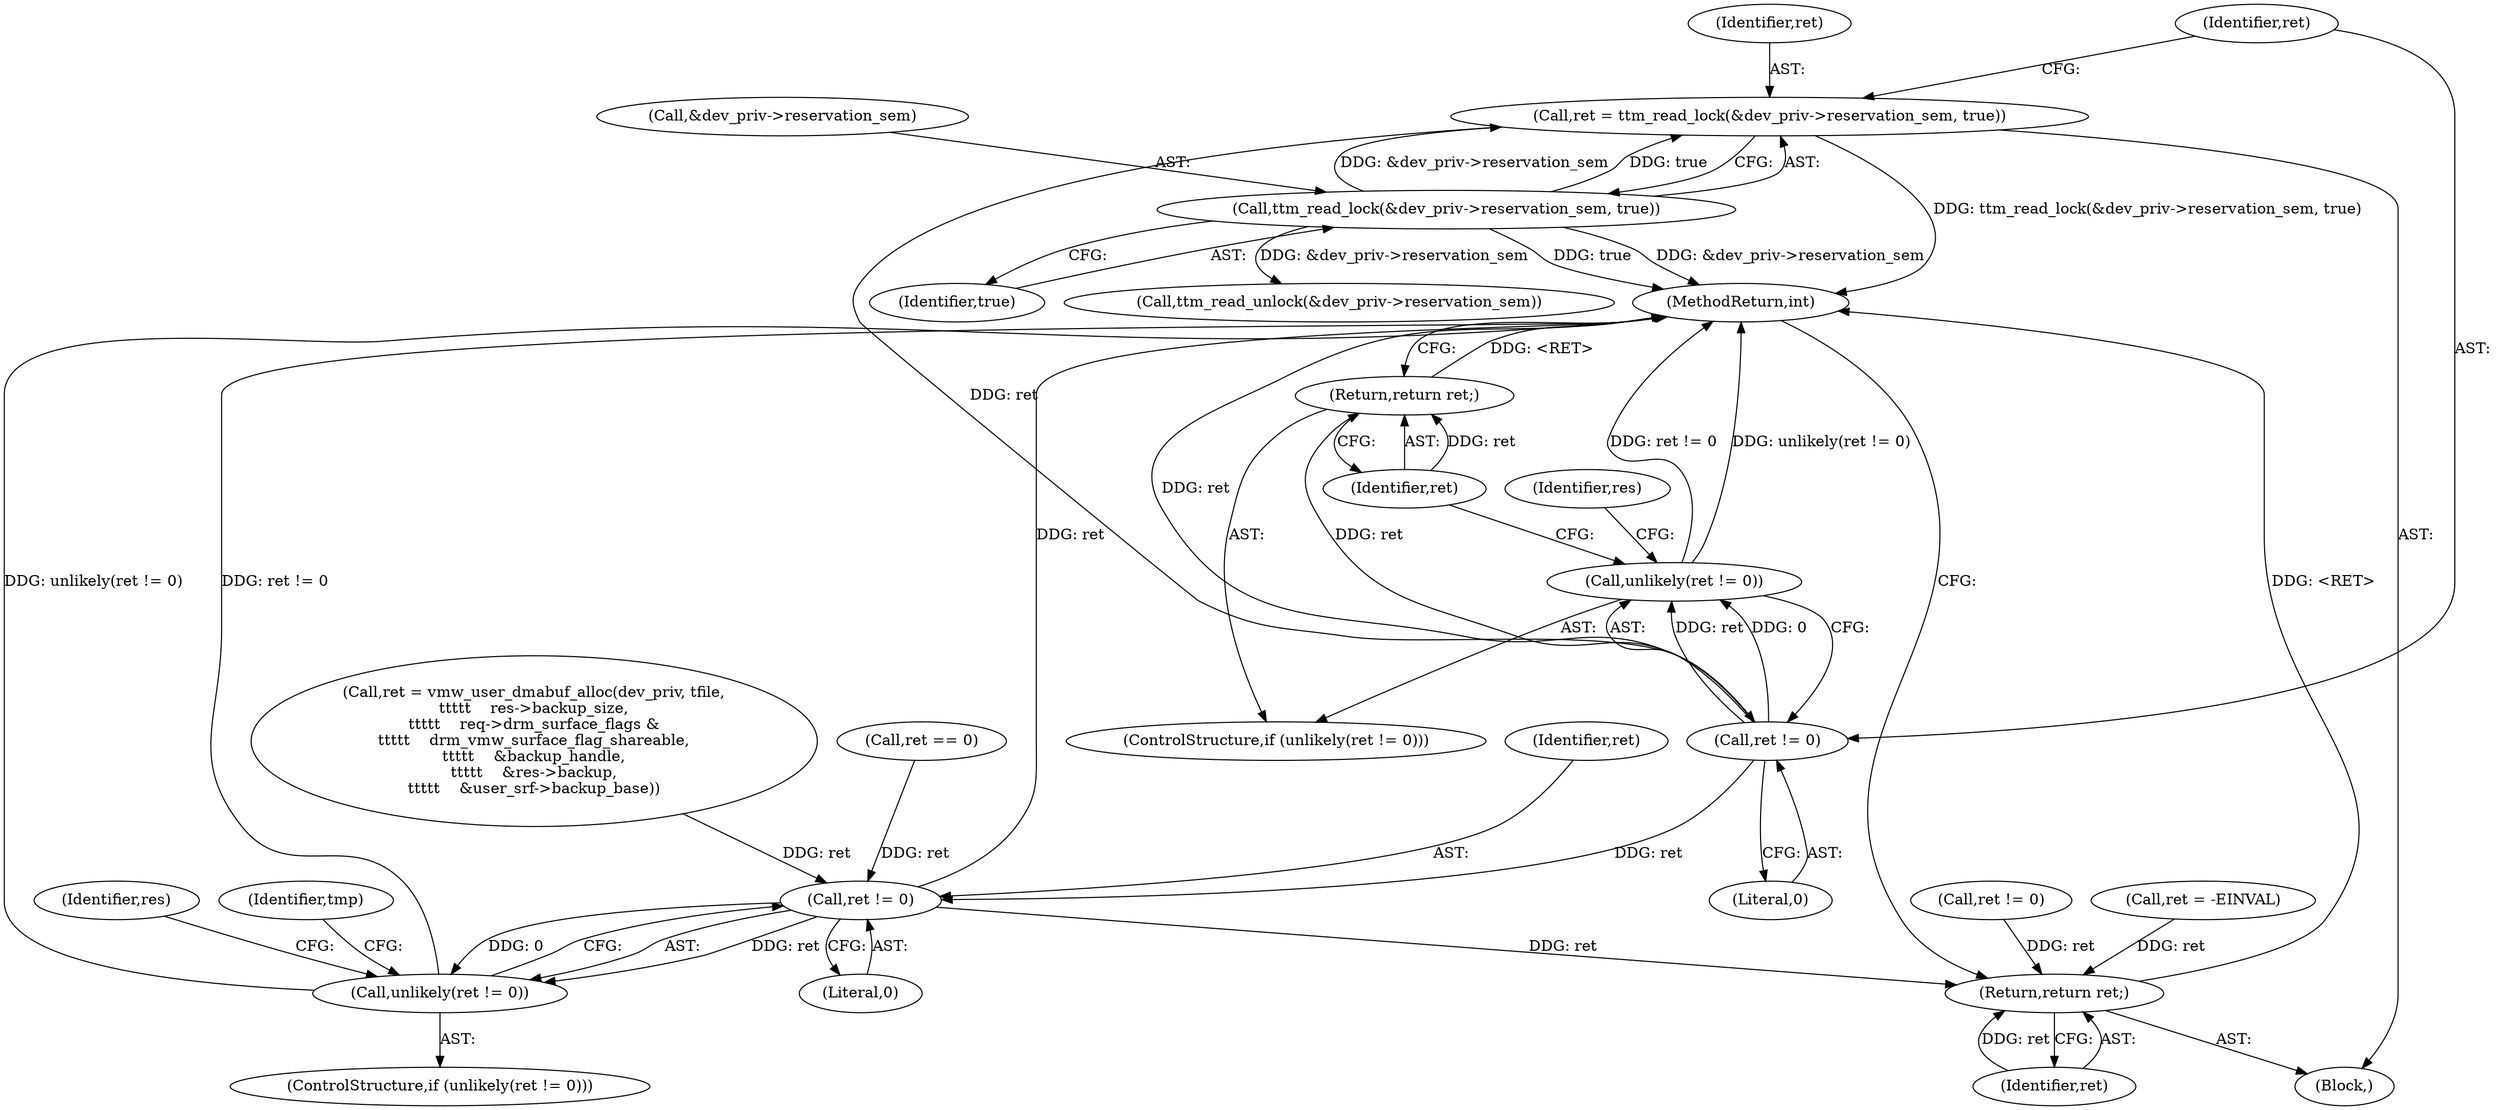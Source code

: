 digraph "0_linux_07678eca2cf9c9a18584e546c2b2a0d0c9a3150c@API" {
"1000232" [label="(Call,ret = ttm_read_lock(&dev_priv->reservation_sem, true))"];
"1000234" [label="(Call,ttm_read_lock(&dev_priv->reservation_sem, true))"];
"1000242" [label="(Call,ret != 0)"];
"1000241" [label="(Call,unlikely(ret != 0))"];
"1000245" [label="(Return,return ret;)"];
"1000348" [label="(Call,ret != 0)"];
"1000347" [label="(Call,unlikely(ret != 0))"];
"1000475" [label="(Return,return ret;)"];
"1000241" [label="(Call,unlikely(ret != 0))"];
"1000477" [label="(MethodReturn,int)"];
"1000346" [label="(ControlStructure,if (unlikely(ret != 0)))"];
"1000349" [label="(Identifier,ret)"];
"1000354" [label="(Identifier,res)"];
"1000476" [label="(Identifier,ret)"];
"1000233" [label="(Identifier,ret)"];
"1000382" [label="(Call,ret != 0)"];
"1000239" [label="(Identifier,true)"];
"1000232" [label="(Call,ret = ttm_read_lock(&dev_priv->reservation_sem, true))"];
"1000234" [label="(Call,ttm_read_lock(&dev_priv->reservation_sem, true))"];
"1000105" [label="(Block,)"];
"1000245" [label="(Return,return ret;)"];
"1000248" [label="(Identifier,res)"];
"1000357" [label="(Identifier,tmp)"];
"1000242" [label="(Call,ret != 0)"];
"1000235" [label="(Call,&dev_priv->reservation_sem)"];
"1000304" [label="(Call,ret = -EINVAL)"];
"1000323" [label="(Call,ret = vmw_user_dmabuf_alloc(dev_priv, tfile,\n\t\t\t\t\t    res->backup_size,\n\t\t\t\t\t    req->drm_surface_flags &\n\t\t\t\t\t    drm_vmw_surface_flag_shareable,\n\t\t\t\t\t    &backup_handle,\n\t\t\t\t\t    &res->backup,\n\t\t\t\t\t    &user_srf->backup_base))"];
"1000470" [label="(Call,ttm_read_unlock(&dev_priv->reservation_sem))"];
"1000244" [label="(Literal,0)"];
"1000347" [label="(Call,unlikely(ret != 0))"];
"1000246" [label="(Identifier,ret)"];
"1000350" [label="(Literal,0)"];
"1000243" [label="(Identifier,ret)"];
"1000348" [label="(Call,ret != 0)"];
"1000240" [label="(ControlStructure,if (unlikely(ret != 0)))"];
"1000475" [label="(Return,return ret;)"];
"1000278" [label="(Call,ret == 0)"];
"1000232" -> "1000105"  [label="AST: "];
"1000232" -> "1000234"  [label="CFG: "];
"1000233" -> "1000232"  [label="AST: "];
"1000234" -> "1000232"  [label="AST: "];
"1000243" -> "1000232"  [label="CFG: "];
"1000232" -> "1000477"  [label="DDG: ttm_read_lock(&dev_priv->reservation_sem, true)"];
"1000234" -> "1000232"  [label="DDG: &dev_priv->reservation_sem"];
"1000234" -> "1000232"  [label="DDG: true"];
"1000232" -> "1000242"  [label="DDG: ret"];
"1000234" -> "1000239"  [label="CFG: "];
"1000235" -> "1000234"  [label="AST: "];
"1000239" -> "1000234"  [label="AST: "];
"1000234" -> "1000477"  [label="DDG: true"];
"1000234" -> "1000477"  [label="DDG: &dev_priv->reservation_sem"];
"1000234" -> "1000470"  [label="DDG: &dev_priv->reservation_sem"];
"1000242" -> "1000241"  [label="AST: "];
"1000242" -> "1000244"  [label="CFG: "];
"1000243" -> "1000242"  [label="AST: "];
"1000244" -> "1000242"  [label="AST: "];
"1000241" -> "1000242"  [label="CFG: "];
"1000242" -> "1000477"  [label="DDG: ret"];
"1000242" -> "1000241"  [label="DDG: ret"];
"1000242" -> "1000241"  [label="DDG: 0"];
"1000242" -> "1000245"  [label="DDG: ret"];
"1000242" -> "1000348"  [label="DDG: ret"];
"1000241" -> "1000240"  [label="AST: "];
"1000246" -> "1000241"  [label="CFG: "];
"1000248" -> "1000241"  [label="CFG: "];
"1000241" -> "1000477"  [label="DDG: ret != 0"];
"1000241" -> "1000477"  [label="DDG: unlikely(ret != 0)"];
"1000245" -> "1000240"  [label="AST: "];
"1000245" -> "1000246"  [label="CFG: "];
"1000246" -> "1000245"  [label="AST: "];
"1000477" -> "1000245"  [label="CFG: "];
"1000245" -> "1000477"  [label="DDG: <RET>"];
"1000246" -> "1000245"  [label="DDG: ret"];
"1000348" -> "1000347"  [label="AST: "];
"1000348" -> "1000350"  [label="CFG: "];
"1000349" -> "1000348"  [label="AST: "];
"1000350" -> "1000348"  [label="AST: "];
"1000347" -> "1000348"  [label="CFG: "];
"1000348" -> "1000477"  [label="DDG: ret"];
"1000348" -> "1000347"  [label="DDG: ret"];
"1000348" -> "1000347"  [label="DDG: 0"];
"1000323" -> "1000348"  [label="DDG: ret"];
"1000278" -> "1000348"  [label="DDG: ret"];
"1000348" -> "1000475"  [label="DDG: ret"];
"1000347" -> "1000346"  [label="AST: "];
"1000354" -> "1000347"  [label="CFG: "];
"1000357" -> "1000347"  [label="CFG: "];
"1000347" -> "1000477"  [label="DDG: ret != 0"];
"1000347" -> "1000477"  [label="DDG: unlikely(ret != 0)"];
"1000475" -> "1000105"  [label="AST: "];
"1000475" -> "1000476"  [label="CFG: "];
"1000476" -> "1000475"  [label="AST: "];
"1000477" -> "1000475"  [label="CFG: "];
"1000475" -> "1000477"  [label="DDG: <RET>"];
"1000476" -> "1000475"  [label="DDG: ret"];
"1000382" -> "1000475"  [label="DDG: ret"];
"1000304" -> "1000475"  [label="DDG: ret"];
}

